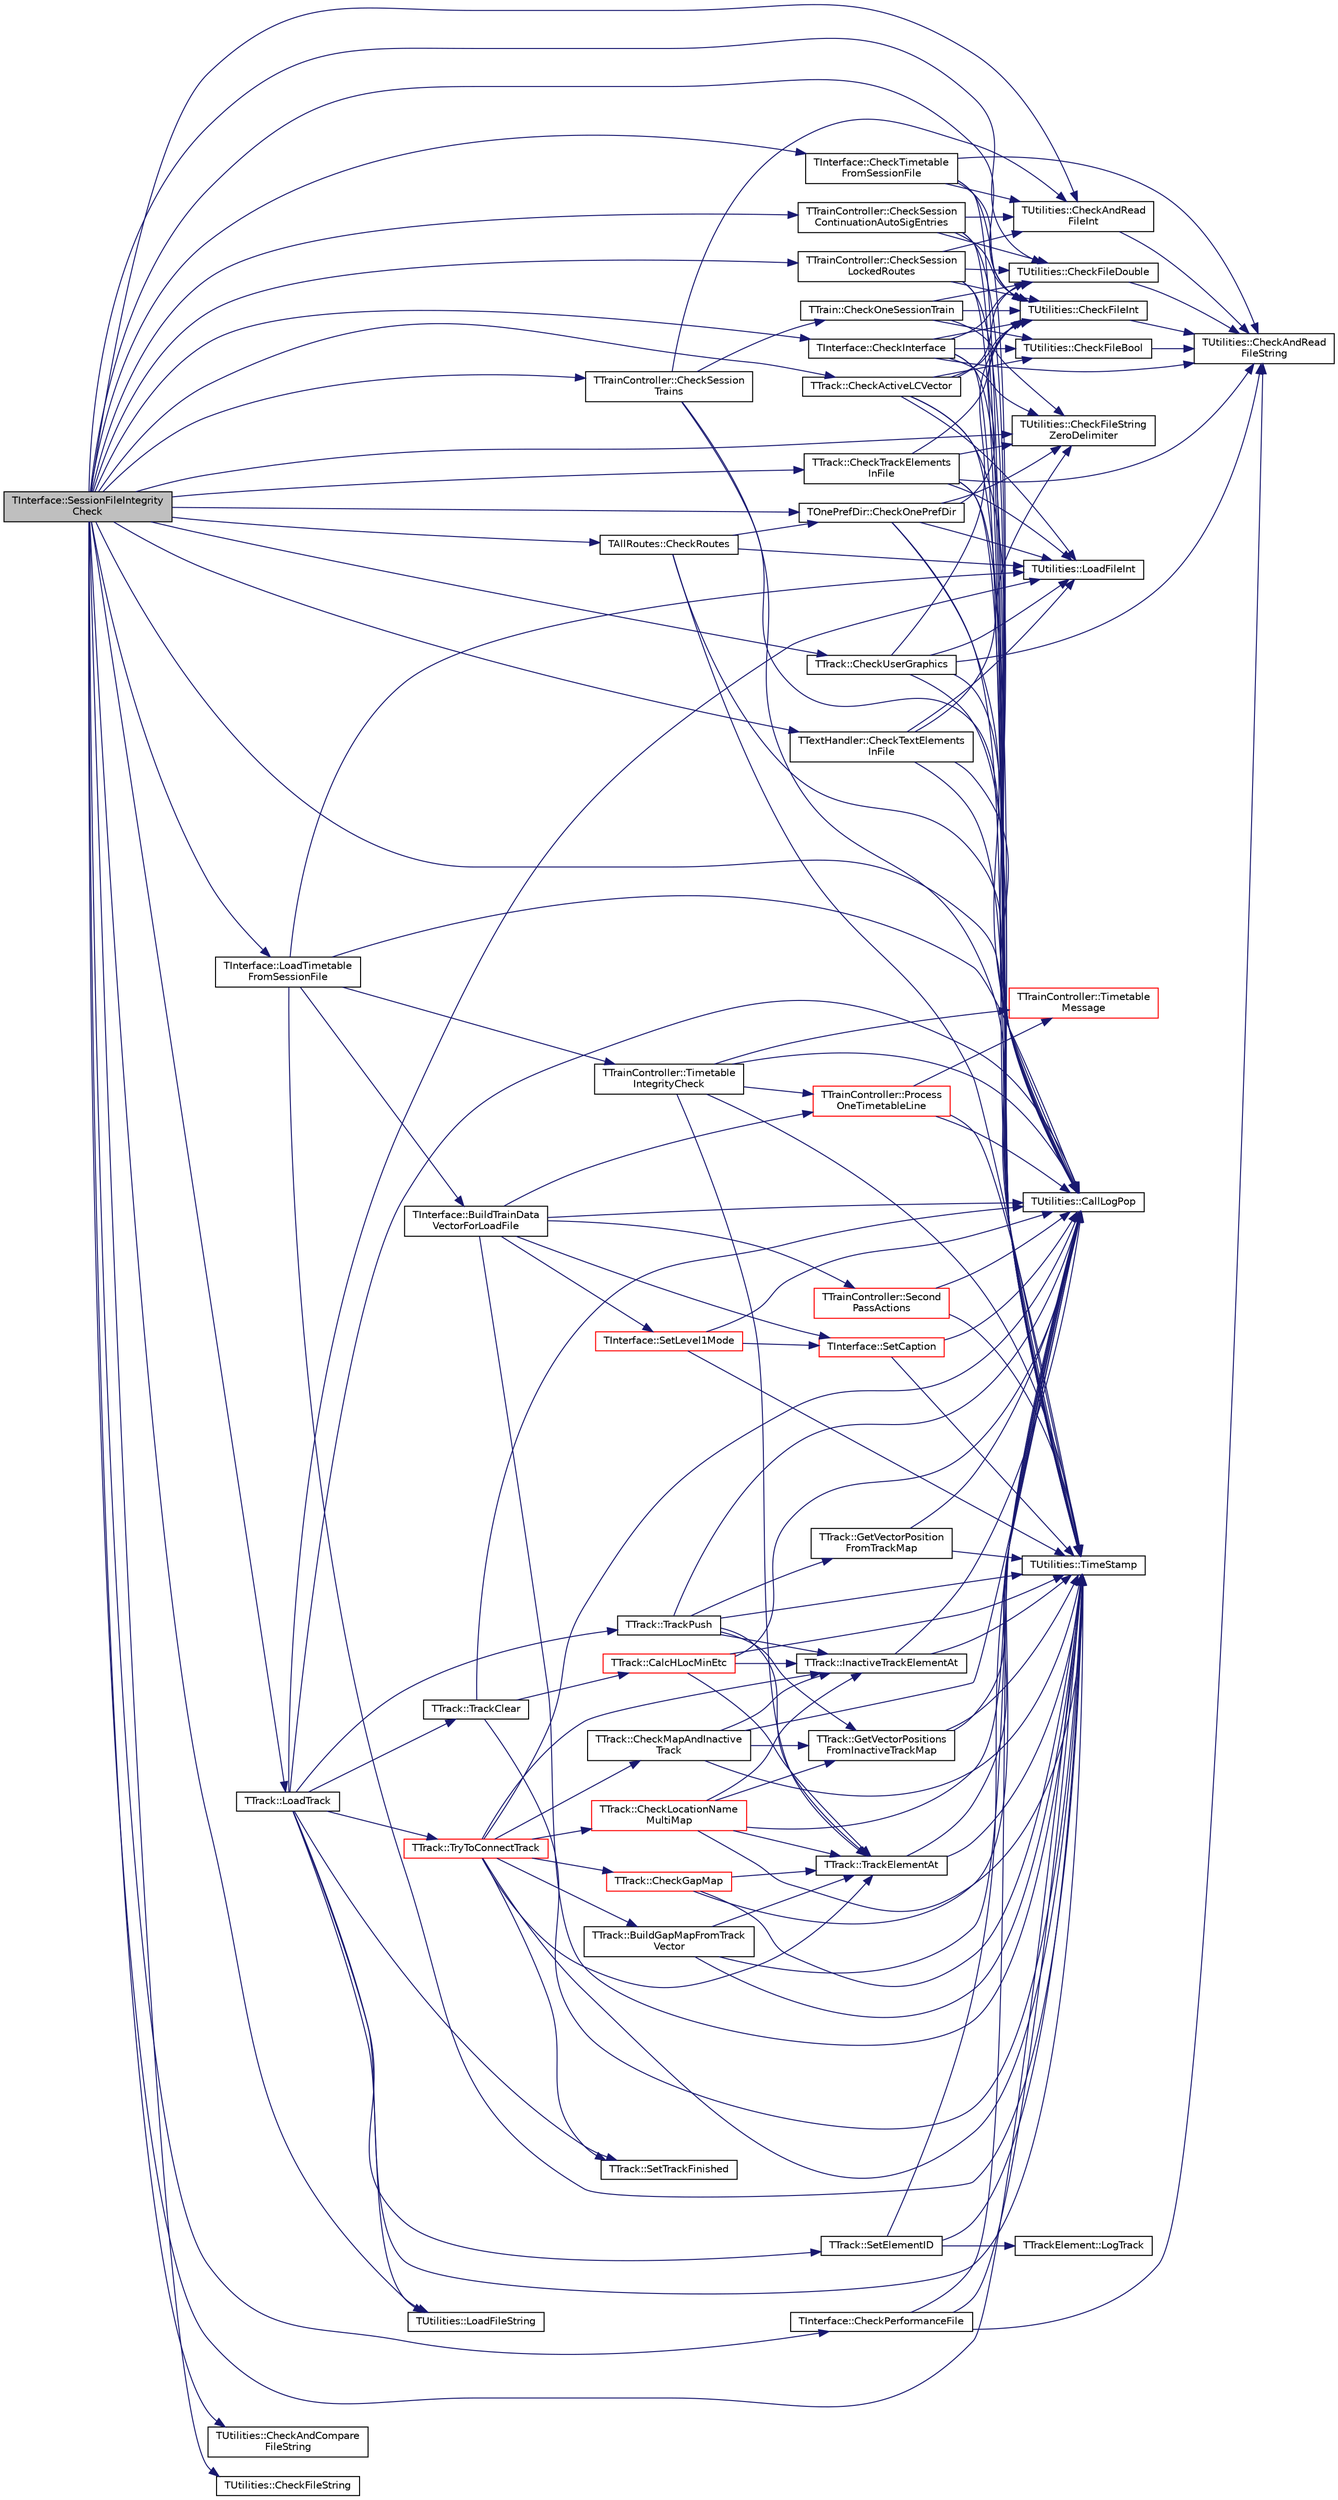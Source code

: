 digraph "TInterface::SessionFileIntegrityCheck"
{
 // INTERACTIVE_SVG=YES
 // LATEX_PDF_SIZE
  edge [fontname="Helvetica",fontsize="10",labelfontname="Helvetica",labelfontsize="10"];
  node [fontname="Helvetica",fontsize="10",shape=record];
  rankdir="LR";
  Node1 [label="TInterface::SessionFileIntegrity\lCheck",height=0.2,width=0.4,color="black", fillcolor="grey75", style="filled", fontcolor="black",tooltip="Checks session file integrity prior to loading, true for success."];
  Node1 -> Node2 [color="midnightblue",fontsize="10",style="solid",fontname="Helvetica"];
  Node2 [label="TUtilities::CallLogPop",height=0.2,width=0.4,color="black", fillcolor="white", style="filled",URL="$class_t_utilities.html#ae1eddca13cc3c492839e131f40ec21c0",tooltip="pops the last entry off the call stack, throws an error if called when empty"];
  Node1 -> Node3 [color="midnightblue",fontsize="10",style="solid",fontname="Helvetica"];
  Node3 [label="TTrack::CheckActiveLCVector",height=0.2,width=0.4,color="black", fillcolor="white", style="filled",URL="$class_t_track.html#a3ff62ece81af00462951a989f3cee4e5",tooltip=" "];
  Node3 -> Node2 [color="midnightblue",fontsize="10",style="solid",fontname="Helvetica"];
  Node3 -> Node4 [color="midnightblue",fontsize="10",style="solid",fontname="Helvetica"];
  Node4 [label="TUtilities::CheckFileBool",height=0.2,width=0.4,color="black", fillcolor="white", style="filled",URL="$class_t_utilities.html#a1b39fffcd392bfb0f5a2ca393de3a6bb",tooltip="checks that the value is a bool returns true for success"];
  Node4 -> Node5 [color="midnightblue",fontsize="10",style="solid",fontname="Helvetica"];
  Node5 [label="TUtilities::CheckAndRead\lFileString",height=0.2,width=0.4,color="black", fillcolor="white", style="filled",URL="$class_t_utilities.html#a0a0ef5bf2fc74c0026f2a8bec4151d37",tooltip="checks that the value is a string ('0' or ' ' (CRLF) accepted as delimiters), returns true for succes..."];
  Node3 -> Node6 [color="midnightblue",fontsize="10",style="solid",fontname="Helvetica"];
  Node6 [label="TUtilities::CheckFileDouble",height=0.2,width=0.4,color="black", fillcolor="white", style="filled",URL="$class_t_utilities.html#a5c7332a6b45894902f271f0ab9ab87db",tooltip="checks that the value is a double, returns true for success"];
  Node6 -> Node5 [color="midnightblue",fontsize="10",style="solid",fontname="Helvetica"];
  Node3 -> Node7 [color="midnightblue",fontsize="10",style="solid",fontname="Helvetica"];
  Node7 [label="TUtilities::CheckFileInt",height=0.2,width=0.4,color="black", fillcolor="white", style="filled",URL="$class_t_utilities.html#a4d229af6e8943da1936bcbcc1c83846b",tooltip="checks that the value is an int lying between Lowest & Highest (inclusive), returns true for success"];
  Node7 -> Node5 [color="midnightblue",fontsize="10",style="solid",fontname="Helvetica"];
  Node3 -> Node8 [color="midnightblue",fontsize="10",style="solid",fontname="Helvetica"];
  Node8 [label="TUtilities::LoadFileInt",height=0.2,width=0.4,color="black", fillcolor="white", style="filled",URL="$class_t_utilities.html#a84bf39701305cf4814377d178d0fec8c",tooltip="loads an int value from the file"];
  Node3 -> Node9 [color="midnightblue",fontsize="10",style="solid",fontname="Helvetica"];
  Node9 [label="TUtilities::TimeStamp",height=0.2,width=0.4,color="black", fillcolor="white", style="filled",URL="$class_t_utilities.html#a34bd6bb5305bc29afdf424f6d35a921c",tooltip="creates a string of the form 'hh:mm:ss' for use in call & event logging"];
  Node1 -> Node10 [color="midnightblue",fontsize="10",style="solid",fontname="Helvetica"];
  Node10 [label="TUtilities::CheckAndCompare\lFileString",height=0.2,width=0.4,color="black", fillcolor="white", style="filled",URL="$class_t_utilities.html#a6a03c1597e2cc5d71c2f88ac36f11363",tooltip="checks that the value is a string ('0' or CR accepted as delimiters) and is the same as InString,..."];
  Node1 -> Node11 [color="midnightblue",fontsize="10",style="solid",fontname="Helvetica"];
  Node11 [label="TUtilities::CheckAndRead\lFileInt",height=0.2,width=0.4,color="black", fillcolor="white", style="filled",URL="$class_t_utilities.html#ab4b66aa7480fda73d554fe0bcca82b60",tooltip="checks that the value is an int lying between Lowest & Highest (inclusive), returns true for success ..."];
  Node11 -> Node5 [color="midnightblue",fontsize="10",style="solid",fontname="Helvetica"];
  Node1 -> Node6 [color="midnightblue",fontsize="10",style="solid",fontname="Helvetica"];
  Node1 -> Node7 [color="midnightblue",fontsize="10",style="solid",fontname="Helvetica"];
  Node1 -> Node12 [color="midnightblue",fontsize="10",style="solid",fontname="Helvetica"];
  Node12 [label="TUtilities::CheckFileString",height=0.2,width=0.4,color="black", fillcolor="white", style="filled",URL="$class_t_utilities.html#a7896a24d025c8164b2c8215944d072aa",tooltip="checks that the value is a string ('0' or CR accepted as delimiters), returns true for success"];
  Node1 -> Node13 [color="midnightblue",fontsize="10",style="solid",fontname="Helvetica"];
  Node13 [label="TUtilities::CheckFileString\lZeroDelimiter",height=0.2,width=0.4,color="black", fillcolor="white", style="filled",URL="$class_t_utilities.html#a8bc6745e0433d55022e016b6551f04a0",tooltip="checks that the value is a string ('0' only accepted as the delimiter), returns true for success"];
  Node1 -> Node14 [color="midnightblue",fontsize="10",style="solid",fontname="Helvetica"];
  Node14 [label="TInterface::CheckInterface",height=0.2,width=0.4,color="black", fillcolor="white", style="filled",URL="$class_t_interface.html#ae484cb4ac3ce536b922fff402e6689f7",tooltip="Check the interface part of a session file & return false for error, called during SessionFileIntegri..."];
  Node14 -> Node2 [color="midnightblue",fontsize="10",style="solid",fontname="Helvetica"];
  Node14 -> Node5 [color="midnightblue",fontsize="10",style="solid",fontname="Helvetica"];
  Node14 -> Node4 [color="midnightblue",fontsize="10",style="solid",fontname="Helvetica"];
  Node14 -> Node6 [color="midnightblue",fontsize="10",style="solid",fontname="Helvetica"];
  Node14 -> Node7 [color="midnightblue",fontsize="10",style="solid",fontname="Helvetica"];
  Node14 -> Node13 [color="midnightblue",fontsize="10",style="solid",fontname="Helvetica"];
  Node14 -> Node9 [color="midnightblue",fontsize="10",style="solid",fontname="Helvetica"];
  Node1 -> Node15 [color="midnightblue",fontsize="10",style="solid",fontname="Helvetica"];
  Node15 [label="TOnePrefDir::CheckOnePrefDir",height=0.2,width=0.4,color="black", fillcolor="white", style="filled",URL="$class_t_one_pref_dir.html#a1896affce3465b84cfd5128cca122639",tooltip="Called before PrefDir loading as part of the FileIntegrityCheck function in case there is an error in..."];
  Node15 -> Node2 [color="midnightblue",fontsize="10",style="solid",fontname="Helvetica"];
  Node15 -> Node7 [color="midnightblue",fontsize="10",style="solid",fontname="Helvetica"];
  Node15 -> Node13 [color="midnightblue",fontsize="10",style="solid",fontname="Helvetica"];
  Node15 -> Node8 [color="midnightblue",fontsize="10",style="solid",fontname="Helvetica"];
  Node15 -> Node9 [color="midnightblue",fontsize="10",style="solid",fontname="Helvetica"];
  Node1 -> Node16 [color="midnightblue",fontsize="10",style="solid",fontname="Helvetica"];
  Node16 [label="TInterface::CheckPerformanceFile",height=0.2,width=0.4,color="black", fillcolor="white", style="filled",URL="$class_t_interface.html#ace78190347eb85b1048e5309075d04b0",tooltip="Check the performance file embedded within a session file & return false for error,..."];
  Node16 -> Node2 [color="midnightblue",fontsize="10",style="solid",fontname="Helvetica"];
  Node16 -> Node5 [color="midnightblue",fontsize="10",style="solid",fontname="Helvetica"];
  Node16 -> Node9 [color="midnightblue",fontsize="10",style="solid",fontname="Helvetica"];
  Node1 -> Node17 [color="midnightblue",fontsize="10",style="solid",fontname="Helvetica"];
  Node17 [label="TAllRoutes::CheckRoutes",height=0.2,width=0.4,color="black", fillcolor="white", style="filled",URL="$class_t_all_routes.html#ad151a9c7a0ad304f0f5c5c6b523ffb2e",tooltip="Performs an integrity check on the routes stored in a session file and returns false if there is an e..."];
  Node17 -> Node2 [color="midnightblue",fontsize="10",style="solid",fontname="Helvetica"];
  Node17 -> Node15 [color="midnightblue",fontsize="10",style="solid",fontname="Helvetica"];
  Node17 -> Node8 [color="midnightblue",fontsize="10",style="solid",fontname="Helvetica"];
  Node17 -> Node9 [color="midnightblue",fontsize="10",style="solid",fontname="Helvetica"];
  Node1 -> Node18 [color="midnightblue",fontsize="10",style="solid",fontname="Helvetica"];
  Node18 [label="TTrainController::CheckSession\lContinuationAutoSigEntries",height=0.2,width=0.4,color="black", fillcolor="white", style="filled",URL="$class_t_train_controller.html#a96985493678231bbcad15b36c0c63579",tooltip="Part of the session file integrity check for ContinuationAutoSigEntries, true for success."];
  Node18 -> Node2 [color="midnightblue",fontsize="10",style="solid",fontname="Helvetica"];
  Node18 -> Node11 [color="midnightblue",fontsize="10",style="solid",fontname="Helvetica"];
  Node18 -> Node6 [color="midnightblue",fontsize="10",style="solid",fontname="Helvetica"];
  Node18 -> Node7 [color="midnightblue",fontsize="10",style="solid",fontname="Helvetica"];
  Node18 -> Node9 [color="midnightblue",fontsize="10",style="solid",fontname="Helvetica"];
  Node1 -> Node19 [color="midnightblue",fontsize="10",style="solid",fontname="Helvetica"];
  Node19 [label="TTrainController::CheckSession\lLockedRoutes",height=0.2,width=0.4,color="black", fillcolor="white", style="filled",URL="$class_t_train_controller.html#a4d5ebc5a4b6dda080840913822f3f238",tooltip="Part of the session file integrity check for locked routes, true for success."];
  Node19 -> Node2 [color="midnightblue",fontsize="10",style="solid",fontname="Helvetica"];
  Node19 -> Node11 [color="midnightblue",fontsize="10",style="solid",fontname="Helvetica"];
  Node19 -> Node6 [color="midnightblue",fontsize="10",style="solid",fontname="Helvetica"];
  Node19 -> Node7 [color="midnightblue",fontsize="10",style="solid",fontname="Helvetica"];
  Node19 -> Node9 [color="midnightblue",fontsize="10",style="solid",fontname="Helvetica"];
  Node1 -> Node20 [color="midnightblue",fontsize="10",style="solid",fontname="Helvetica"];
  Node20 [label="TTrainController::CheckSession\lTrains",height=0.2,width=0.4,color="black", fillcolor="white", style="filled",URL="$class_t_train_controller.html#a53fb58a1ae6103601a24ad2162f86f58",tooltip="Part of the session file integrity check for train entries, true for success."];
  Node20 -> Node2 [color="midnightblue",fontsize="10",style="solid",fontname="Helvetica"];
  Node20 -> Node11 [color="midnightblue",fontsize="10",style="solid",fontname="Helvetica"];
  Node20 -> Node21 [color="midnightblue",fontsize="10",style="solid",fontname="Helvetica"];
  Node21 [label="TTrain::CheckOneSessionTrain",height=0.2,width=0.4,color="black", fillcolor="white", style="filled",URL="$class_t_train.html#aad716bab6f8f4aa6dd49f35130d28dd9",tooltip="Carries out an integrity check for the train section of a session file, if fails a message is given a..."];
  Node21 -> Node4 [color="midnightblue",fontsize="10",style="solid",fontname="Helvetica"];
  Node21 -> Node6 [color="midnightblue",fontsize="10",style="solid",fontname="Helvetica"];
  Node21 -> Node7 [color="midnightblue",fontsize="10",style="solid",fontname="Helvetica"];
  Node21 -> Node13 [color="midnightblue",fontsize="10",style="solid",fontname="Helvetica"];
  Node20 -> Node9 [color="midnightblue",fontsize="10",style="solid",fontname="Helvetica"];
  Node1 -> Node22 [color="midnightblue",fontsize="10",style="solid",fontname="Helvetica"];
  Node22 [label="TTextHandler::CheckTextElements\lInFile",height=0.2,width=0.4,color="black", fillcolor="white", style="filled",URL="$class_t_text_handler.html#a9b78e10ef2f0907a845c0d8ed7ccdede",tooltip="check the validity of text items in VecFile prior to loading, return true for success"];
  Node22 -> Node2 [color="midnightblue",fontsize="10",style="solid",fontname="Helvetica"];
  Node22 -> Node13 [color="midnightblue",fontsize="10",style="solid",fontname="Helvetica"];
  Node22 -> Node8 [color="midnightblue",fontsize="10",style="solid",fontname="Helvetica"];
  Node22 -> Node9 [color="midnightblue",fontsize="10",style="solid",fontname="Helvetica"];
  Node1 -> Node23 [color="midnightblue",fontsize="10",style="solid",fontname="Helvetica"];
  Node23 [label="TInterface::CheckTimetable\lFromSessionFile",height=0.2,width=0.4,color="black", fillcolor="white", style="filled",URL="$class_t_interface.html#a1c76c13d451cb6955d77d37e68614811",tooltip="Check the timetable file embedded within a session file & return false for error, called during Sessi..."];
  Node23 -> Node2 [color="midnightblue",fontsize="10",style="solid",fontname="Helvetica"];
  Node23 -> Node11 [color="midnightblue",fontsize="10",style="solid",fontname="Helvetica"];
  Node23 -> Node5 [color="midnightblue",fontsize="10",style="solid",fontname="Helvetica"];
  Node23 -> Node7 [color="midnightblue",fontsize="10",style="solid",fontname="Helvetica"];
  Node23 -> Node9 [color="midnightblue",fontsize="10",style="solid",fontname="Helvetica"];
  Node1 -> Node24 [color="midnightblue",fontsize="10",style="solid",fontname="Helvetica"];
  Node24 [label="TTrack::CheckTrackElements\lInFile",height=0.2,width=0.4,color="black", fillcolor="white", style="filled",URL="$class_t_track.html#aaaeca0e8840e05572e9c27e76a04483a",tooltip="True if TrackElements in the file are all valid."];
  Node24 -> Node2 [color="midnightblue",fontsize="10",style="solid",fontname="Helvetica"];
  Node24 -> Node5 [color="midnightblue",fontsize="10",style="solid",fontname="Helvetica"];
  Node24 -> Node7 [color="midnightblue",fontsize="10",style="solid",fontname="Helvetica"];
  Node24 -> Node13 [color="midnightblue",fontsize="10",style="solid",fontname="Helvetica"];
  Node24 -> Node8 [color="midnightblue",fontsize="10",style="solid",fontname="Helvetica"];
  Node24 -> Node9 [color="midnightblue",fontsize="10",style="solid",fontname="Helvetica"];
  Node1 -> Node25 [color="midnightblue",fontsize="10",style="solid",fontname="Helvetica"];
  Node25 [label="TTrack::CheckUserGraphics",height=0.2,width=0.4,color="black", fillcolor="white", style="filled",URL="$class_t_track.html#af4ef9874b8b8208112da24ac282298b7",tooltip="checks all user graphics & returns true for success"];
  Node25 -> Node2 [color="midnightblue",fontsize="10",style="solid",fontname="Helvetica"];
  Node25 -> Node5 [color="midnightblue",fontsize="10",style="solid",fontname="Helvetica"];
  Node25 -> Node7 [color="midnightblue",fontsize="10",style="solid",fontname="Helvetica"];
  Node25 -> Node8 [color="midnightblue",fontsize="10",style="solid",fontname="Helvetica"];
  Node25 -> Node9 [color="midnightblue",fontsize="10",style="solid",fontname="Helvetica"];
  Node1 -> Node26 [color="midnightblue",fontsize="10",style="solid",fontname="Helvetica"];
  Node26 [label="TUtilities::LoadFileString",height=0.2,width=0.4,color="black", fillcolor="white", style="filled",URL="$class_t_utilities.html#a0aac90f10a08736514da3b3e02129e1e",tooltip="loads a string value from the file"];
  Node1 -> Node27 [color="midnightblue",fontsize="10",style="solid",fontname="Helvetica"];
  Node27 [label="TInterface::LoadTimetable\lFromSessionFile",height=0.2,width=0.4,color="black", fillcolor="white", style="filled",URL="$class_t_interface.html#a92d5a9e07b9362dee2296b7759a1c83d",tooltip="Loads timetable into memory from a session file, true if successful."];
  Node27 -> Node28 [color="midnightblue",fontsize="10",style="solid",fontname="Helvetica"];
  Node28 [label="TInterface::BuildTrainData\lVectorForLoadFile",height=0.2,width=0.4,color="black", fillcolor="white", style="filled",URL="$class_t_interface.html#a148e3f99d39f596dbd7d490403936154",tooltip="Convert a stored timetable file (either as a stand alone file or within a session file) to a loaded t..."];
  Node28 -> Node2 [color="midnightblue",fontsize="10",style="solid",fontname="Helvetica"];
  Node28 -> Node29 [color="midnightblue",fontsize="10",style="solid",fontname="Helvetica"];
  Node29 [label="TTrainController::Process\lOneTimetableLine",height=0.2,width=0.4,color="red", fillcolor="white", style="filled",URL="$class_t_train_controller.html#a5c51eb1e0018e189966ffdbc5d251990",tooltip="Carry out preliminary (mainly syntax) validity checks on a single timetable service entry and (if Fin..."];
  Node29 -> Node2 [color="midnightblue",fontsize="10",style="solid",fontname="Helvetica"];
  Node29 -> Node9 [color="midnightblue",fontsize="10",style="solid",fontname="Helvetica"];
  Node29 -> Node34 [color="midnightblue",fontsize="10",style="solid",fontname="Helvetica"];
  Node34 [label="TTrainController::Timetable\lMessage",height=0.2,width=0.4,color="red", fillcolor="white", style="filled",URL="$class_t_train_controller.html#a68d2124bc8f7df43e973299e0afb3dcd",tooltip="Sends a message to the user if GiveMessages is true, including ServiceReference (see above) if not nu..."];
  Node28 -> Node48 [color="midnightblue",fontsize="10",style="solid",fontname="Helvetica"];
  Node48 [label="TTrainController::Second\lPassActions",height=0.2,width=0.4,color="red", fillcolor="white", style="filled",URL="$class_t_train_controller.html#af52f0033d498268c871980c17a8ddf36",tooltip="Carry out further detailed timetable consistency checks, return true for success."];
  Node48 -> Node2 [color="midnightblue",fontsize="10",style="solid",fontname="Helvetica"];
  Node48 -> Node9 [color="midnightblue",fontsize="10",style="solid",fontname="Helvetica"];
  Node28 -> Node67 [color="midnightblue",fontsize="10",style="solid",fontname="Helvetica"];
  Node67 [label="TInterface::SetCaption",height=0.2,width=0.4,color="red", fillcolor="white", style="filled",URL="$class_t_interface.html#a974c6d5a224756b00ede1161e0fdf5f7",tooltip="Sets the railway and timetable titles at the top of the screen."];
  Node67 -> Node2 [color="midnightblue",fontsize="10",style="solid",fontname="Helvetica"];
  Node67 -> Node9 [color="midnightblue",fontsize="10",style="solid",fontname="Helvetica"];
  Node28 -> Node69 [color="midnightblue",fontsize="10",style="solid",fontname="Helvetica"];
  Node69 [label="TInterface::SetLevel1Mode",height=0.2,width=0.4,color="red", fillcolor="white", style="filled",URL="$class_t_interface.html#acf77f2eeeac0775fde4f25ba46099e0b",tooltip="Sets the Level1 user mode, using the Level1Mode variable to determine the mode."];
  Node69 -> Node2 [color="midnightblue",fontsize="10",style="solid",fontname="Helvetica"];
  Node69 -> Node67 [color="midnightblue",fontsize="10",style="solid",fontname="Helvetica"];
  Node69 -> Node9 [color="midnightblue",fontsize="10",style="solid",fontname="Helvetica"];
  Node28 -> Node9 [color="midnightblue",fontsize="10",style="solid",fontname="Helvetica"];
  Node27 -> Node2 [color="midnightblue",fontsize="10",style="solid",fontname="Helvetica"];
  Node27 -> Node8 [color="midnightblue",fontsize="10",style="solid",fontname="Helvetica"];
  Node27 -> Node9 [color="midnightblue",fontsize="10",style="solid",fontname="Helvetica"];
  Node27 -> Node236 [color="midnightblue",fontsize="10",style="solid",fontname="Helvetica"];
  Node236 [label="TTrainController::Timetable\lIntegrityCheck",height=0.2,width=0.4,color="black", fillcolor="white", style="filled",URL="$class_t_train_controller.html#ac51af4807fe6bba453f8ab9bba42e2b5",tooltip="Checks overall timetable integrity, calls many other specific checking functions, returns true for su..."];
  Node236 -> Node2 [color="midnightblue",fontsize="10",style="solid",fontname="Helvetica"];
  Node236 -> Node29 [color="midnightblue",fontsize="10",style="solid",fontname="Helvetica"];
  Node236 -> Node9 [color="midnightblue",fontsize="10",style="solid",fontname="Helvetica"];
  Node236 -> Node34 [color="midnightblue",fontsize="10",style="solid",fontname="Helvetica"];
  Node236 -> Node36 [color="midnightblue",fontsize="10",style="solid",fontname="Helvetica"];
  Node36 [label="TTrack::TrackElementAt",height=0.2,width=0.4,color="black", fillcolor="white", style="filled",URL="$class_t_track.html#ad377e5a1f152f2e89832c0f9bcfd261f",tooltip="A range-checked version of TrackVector.at(At)"];
  Node36 -> Node2 [color="midnightblue",fontsize="10",style="solid",fontname="Helvetica"];
  Node36 -> Node9 [color="midnightblue",fontsize="10",style="solid",fontname="Helvetica"];
  Node1 -> Node237 [color="midnightblue",fontsize="10",style="solid",fontname="Helvetica"];
  Node237 [label="TTrack::LoadTrack",height=0.2,width=0.4,color="black", fillcolor="white", style="filled",URL="$class_t_track.html#a09140dd23c45ccd541f056c3dd257c13",tooltip="Load track elements (active & inactive) from the file into the relevant vectors and maps,..."];
  Node237 -> Node2 [color="midnightblue",fontsize="10",style="solid",fontname="Helvetica"];
  Node237 -> Node8 [color="midnightblue",fontsize="10",style="solid",fontname="Helvetica"];
  Node237 -> Node26 [color="midnightblue",fontsize="10",style="solid",fontname="Helvetica"];
  Node237 -> Node196 [color="midnightblue",fontsize="10",style="solid",fontname="Helvetica"];
  Node196 [label="TTrack::SetElementID",height=0.2,width=0.4,color="black", fillcolor="white", style="filled",URL="$class_t_track.html#a31296f2176bd672769e1852ca90ddd51",tooltip="Convert the position values for the TrackElement into an identification string and load in ElementID."];
  Node196 -> Node2 [color="midnightblue",fontsize="10",style="solid",fontname="Helvetica"];
  Node196 -> Node92 [color="midnightblue",fontsize="10",style="solid",fontname="Helvetica"];
  Node92 [label="TTrackElement::LogTrack",height=0.2,width=0.4,color="black", fillcolor="white", style="filled",URL="$class_t_track_element.html#a100bff829c4dca820927affde4cb9e57",tooltip="Used to log track parameters for call stack logging."];
  Node196 -> Node9 [color="midnightblue",fontsize="10",style="solid",fontname="Helvetica"];
  Node237 -> Node171 [color="midnightblue",fontsize="10",style="solid",fontname="Helvetica"];
  Node171 [label="TTrack::SetTrackFinished",height=0.2,width=0.4,color="black", fillcolor="white", style="filled",URL="$class_t_track.html#a98e6a381eec13868c31a28f450c1a361",tooltip=" "];
  Node237 -> Node9 [color="midnightblue",fontsize="10",style="solid",fontname="Helvetica"];
  Node237 -> Node238 [color="midnightblue",fontsize="10",style="solid",fontname="Helvetica"];
  Node238 [label="TTrack::TrackClear",height=0.2,width=0.4,color="black", fillcolor="white", style="filled",URL="$class_t_track.html#ae6fe537bbd1e56074a358bf2c6233c71",tooltip="Empty the track and inactive track vectors, the corresponding track maps, and LocationNameMultiMap."];
  Node238 -> Node165 [color="midnightblue",fontsize="10",style="solid",fontname="Helvetica"];
  Node165 [label="TTrack::CalcHLocMinEtc",height=0.2,width=0.4,color="red", fillcolor="white", style="filled",URL="$class_t_track.html#a20a28eaf0308f7aedcfc78ba9eeadea9",tooltip="Examine TrackVector, InactiveTrackVector and TextVector, and set the values that indicate the extent ..."];
  Node165 -> Node2 [color="midnightblue",fontsize="10",style="solid",fontname="Helvetica"];
  Node165 -> Node43 [color="midnightblue",fontsize="10",style="solid",fontname="Helvetica"];
  Node43 [label="TTrack::InactiveTrackElementAt",height=0.2,width=0.4,color="black", fillcolor="white", style="filled",URL="$class_t_track.html#a51f89cf70e94b037f6378cd78003d82b",tooltip="A range-checked version of InactiveTrackVector.at(At)"];
  Node43 -> Node2 [color="midnightblue",fontsize="10",style="solid",fontname="Helvetica"];
  Node43 -> Node9 [color="midnightblue",fontsize="10",style="solid",fontname="Helvetica"];
  Node165 -> Node9 [color="midnightblue",fontsize="10",style="solid",fontname="Helvetica"];
  Node165 -> Node36 [color="midnightblue",fontsize="10",style="solid",fontname="Helvetica"];
  Node238 -> Node2 [color="midnightblue",fontsize="10",style="solid",fontname="Helvetica"];
  Node238 -> Node9 [color="midnightblue",fontsize="10",style="solid",fontname="Helvetica"];
  Node237 -> Node197 [color="midnightblue",fontsize="10",style="solid",fontname="Helvetica"];
  Node197 [label="TTrack::TrackPush",height=0.2,width=0.4,color="black", fillcolor="white", style="filled",URL="$class_t_track.html#a2d8f9445f873689b8e71d3f8efc7c7d3",tooltip="Insert TrackElement into the relevant vector and map, and, if named, insert the name in LocationNameM..."];
  Node197 -> Node2 [color="midnightblue",fontsize="10",style="solid",fontname="Helvetica"];
  Node197 -> Node156 [color="midnightblue",fontsize="10",style="solid",fontname="Helvetica"];
  Node156 [label="TTrack::GetVectorPosition\lFromTrackMap",height=0.2,width=0.4,color="black", fillcolor="white", style="filled",URL="$class_t_track.html#aa0812972d1ae27198c5fbca8aa7b6134",tooltip="Returns the track vector position corresponding to the Hloc & VLoc positions, FoundFlag indicates whe..."];
  Node156 -> Node2 [color="midnightblue",fontsize="10",style="solid",fontname="Helvetica"];
  Node156 -> Node9 [color="midnightblue",fontsize="10",style="solid",fontname="Helvetica"];
  Node197 -> Node42 [color="midnightblue",fontsize="10",style="solid",fontname="Helvetica"];
  Node42 [label="TTrack::GetVectorPositions\lFromInactiveTrackMap",height=0.2,width=0.4,color="black", fillcolor="white", style="filled",URL="$class_t_track.html#a418966e6fefb71b9d0c9b941197832da",tooltip="Similar to GetVectorPositionFromTrackMap but for inactive elements, a pair is returned because there ..."];
  Node42 -> Node2 [color="midnightblue",fontsize="10",style="solid",fontname="Helvetica"];
  Node42 -> Node9 [color="midnightblue",fontsize="10",style="solid",fontname="Helvetica"];
  Node197 -> Node43 [color="midnightblue",fontsize="10",style="solid",fontname="Helvetica"];
  Node197 -> Node9 [color="midnightblue",fontsize="10",style="solid",fontname="Helvetica"];
  Node197 -> Node36 [color="midnightblue",fontsize="10",style="solid",fontname="Helvetica"];
  Node237 -> Node239 [color="midnightblue",fontsize="10",style="solid",fontname="Helvetica"];
  Node239 [label="TTrack::TryToConnectTrack",height=0.2,width=0.4,color="red", fillcolor="white", style="filled",URL="$class_t_track.html#ac1dc75f1df6278c62f13e23469b80982",tooltip="Handles all tasks associated with track linking, returns true if successful (see also LinkTrack & Lin..."];
  Node239 -> Node240 [color="midnightblue",fontsize="10",style="solid",fontname="Helvetica"];
  Node240 [label="TTrack::BuildGapMapFromTrack\lVector",height=0.2,width=0.4,color="black", fillcolor="white", style="filled",URL="$class_t_track.html#a1a3aca3dd4e4bdc7e4c3c254997c2c5a",tooltip="Examine TrackVector and whenever find a new gap pair enter it into GapMap."];
  Node240 -> Node2 [color="midnightblue",fontsize="10",style="solid",fontname="Helvetica"];
  Node240 -> Node9 [color="midnightblue",fontsize="10",style="solid",fontname="Helvetica"];
  Node240 -> Node36 [color="midnightblue",fontsize="10",style="solid",fontname="Helvetica"];
  Node239 -> Node2 [color="midnightblue",fontsize="10",style="solid",fontname="Helvetica"];
  Node239 -> Node241 [color="midnightblue",fontsize="10",style="solid",fontname="Helvetica"];
  Node241 [label="TTrack::CheckGapMap",height=0.2,width=0.4,color="red", fillcolor="white", style="filled",URL="$class_t_track.html#a6c4ff502fade845fc1b9011cc4532e3a",tooltip="Validity test."];
  Node241 -> Node2 [color="midnightblue",fontsize="10",style="solid",fontname="Helvetica"];
  Node241 -> Node9 [color="midnightblue",fontsize="10",style="solid",fontname="Helvetica"];
  Node241 -> Node36 [color="midnightblue",fontsize="10",style="solid",fontname="Helvetica"];
  Node239 -> Node152 [color="midnightblue",fontsize="10",style="solid",fontname="Helvetica"];
  Node152 [label="TTrack::CheckLocationName\lMultiMap",height=0.2,width=0.4,color="red", fillcolor="white", style="filled",URL="$class_t_track.html#aaf3f48b8df9877499aaf4c05f804426c",tooltip="Validity test."];
  Node152 -> Node2 [color="midnightblue",fontsize="10",style="solid",fontname="Helvetica"];
  Node152 -> Node42 [color="midnightblue",fontsize="10",style="solid",fontname="Helvetica"];
  Node152 -> Node43 [color="midnightblue",fontsize="10",style="solid",fontname="Helvetica"];
  Node152 -> Node9 [color="midnightblue",fontsize="10",style="solid",fontname="Helvetica"];
  Node152 -> Node36 [color="midnightblue",fontsize="10",style="solid",fontname="Helvetica"];
  Node239 -> Node154 [color="midnightblue",fontsize="10",style="solid",fontname="Helvetica"];
  Node154 [label="TTrack::CheckMapAndInactive\lTrack",height=0.2,width=0.4,color="black", fillcolor="white", style="filled",URL="$class_t_track.html#a6fa2d4f2c6c94e2c6b4f7218f5356108",tooltip="Validity test."];
  Node154 -> Node2 [color="midnightblue",fontsize="10",style="solid",fontname="Helvetica"];
  Node154 -> Node42 [color="midnightblue",fontsize="10",style="solid",fontname="Helvetica"];
  Node154 -> Node43 [color="midnightblue",fontsize="10",style="solid",fontname="Helvetica"];
  Node154 -> Node9 [color="midnightblue",fontsize="10",style="solid",fontname="Helvetica"];
  Node239 -> Node43 [color="midnightblue",fontsize="10",style="solid",fontname="Helvetica"];
  Node239 -> Node171 [color="midnightblue",fontsize="10",style="solid",fontname="Helvetica"];
  Node239 -> Node9 [color="midnightblue",fontsize="10",style="solid",fontname="Helvetica"];
  Node239 -> Node36 [color="midnightblue",fontsize="10",style="solid",fontname="Helvetica"];
  Node1 -> Node9 [color="midnightblue",fontsize="10",style="solid",fontname="Helvetica"];
}
